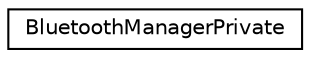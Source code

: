 digraph "类继承关系图"
{
  edge [fontname="Helvetica",fontsize="10",labelfontname="Helvetica",labelfontsize="10"];
  node [fontname="Helvetica",fontsize="10",shape=record];
  rankdir="LR";
  Node0 [label="BluetoothManagerPrivate",height=0.2,width=0.4,color="black", fillcolor="white", style="filled",URL="$class_bluetooth_manager_private.html",tooltip="This is BluetoothManagerPrivate class "];
}
